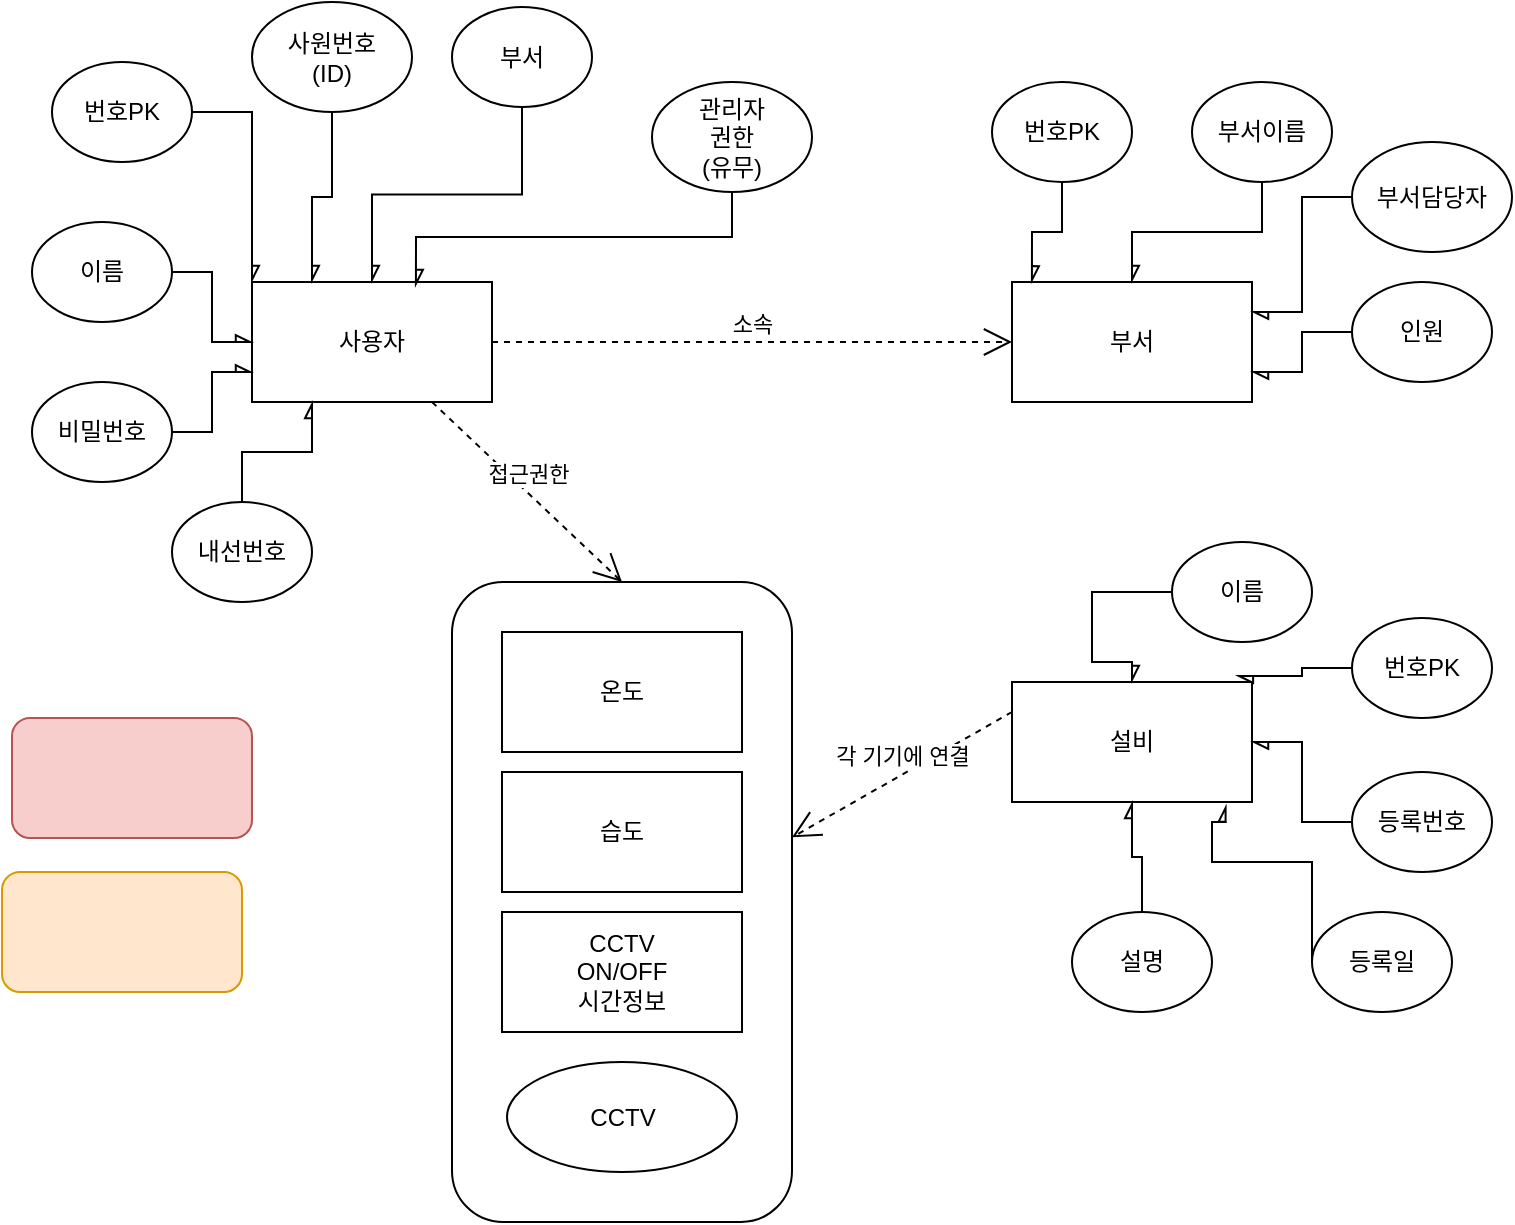 <mxfile version="16.5.6" type="github">
  <diagram id="prtHgNgQTEPvFCAcTncT" name="Page-1">
    <mxGraphModel dx="1038" dy="579" grid="1" gridSize="10" guides="1" tooltips="1" connect="1" arrows="1" fold="1" page="1" pageScale="1" pageWidth="827" pageHeight="1169" math="0" shadow="0">
      <root>
        <mxCell id="0" />
        <mxCell id="1" parent="0" />
        <mxCell id="oxoETkUWp5EvTvaoR21V-54" value="" style="rounded=1;whiteSpace=wrap;html=1;" parent="1" vertex="1">
          <mxGeometry x="240" y="310" width="170" height="320" as="geometry" />
        </mxCell>
        <mxCell id="oxoETkUWp5EvTvaoR21V-1" value="사용자" style="rounded=0;whiteSpace=wrap;html=1;" parent="1" vertex="1">
          <mxGeometry x="140" y="160" width="120" height="60" as="geometry" />
        </mxCell>
        <mxCell id="oxoETkUWp5EvTvaoR21V-10" style="edgeStyle=orthogonalEdgeStyle;rounded=0;orthogonalLoop=1;jettySize=auto;html=1;entryX=0;entryY=0;entryDx=0;entryDy=0;endArrow=async;endFill=0;" parent="1" source="oxoETkUWp5EvTvaoR21V-2" target="oxoETkUWp5EvTvaoR21V-1" edge="1">
          <mxGeometry relative="1" as="geometry" />
        </mxCell>
        <mxCell id="oxoETkUWp5EvTvaoR21V-2" value="번호PK" style="ellipse;whiteSpace=wrap;html=1;" parent="1" vertex="1">
          <mxGeometry x="40" y="50" width="70" height="50" as="geometry" />
        </mxCell>
        <mxCell id="oxoETkUWp5EvTvaoR21V-9" value="" style="edgeStyle=orthogonalEdgeStyle;rounded=0;orthogonalLoop=1;jettySize=auto;html=1;entryX=0.25;entryY=0;entryDx=0;entryDy=0;endArrow=async;endFill=0;" parent="1" source="oxoETkUWp5EvTvaoR21V-3" target="oxoETkUWp5EvTvaoR21V-1" edge="1">
          <mxGeometry relative="1" as="geometry" />
        </mxCell>
        <mxCell id="oxoETkUWp5EvTvaoR21V-3" value="사원번호 &lt;br&gt;(ID)" style="ellipse;whiteSpace=wrap;html=1;" parent="1" vertex="1">
          <mxGeometry x="140" y="20" width="80" height="55" as="geometry" />
        </mxCell>
        <mxCell id="oxoETkUWp5EvTvaoR21V-8" style="edgeStyle=orthogonalEdgeStyle;rounded=0;orthogonalLoop=1;jettySize=auto;html=1;endArrow=async;endFill=0;" parent="1" source="oxoETkUWp5EvTvaoR21V-4" target="oxoETkUWp5EvTvaoR21V-1" edge="1">
          <mxGeometry relative="1" as="geometry" />
        </mxCell>
        <mxCell id="oxoETkUWp5EvTvaoR21V-4" value="부서" style="ellipse;whiteSpace=wrap;html=1;" parent="1" vertex="1">
          <mxGeometry x="240" y="22.5" width="70" height="50" as="geometry" />
        </mxCell>
        <mxCell id="oxoETkUWp5EvTvaoR21V-5" value="관리자&lt;br&gt;권한&lt;br&gt;(유무)" style="ellipse;whiteSpace=wrap;html=1;" parent="1" vertex="1">
          <mxGeometry x="340" y="60" width="80" height="55" as="geometry" />
        </mxCell>
        <mxCell id="oxoETkUWp5EvTvaoR21V-11" style="edgeStyle=orthogonalEdgeStyle;rounded=0;orthogonalLoop=1;jettySize=auto;html=1;endArrow=async;endFill=0;entryX=0.683;entryY=0.033;entryDx=0;entryDy=0;entryPerimeter=0;exitX=0.5;exitY=1;exitDx=0;exitDy=0;" parent="1" source="oxoETkUWp5EvTvaoR21V-5" target="oxoETkUWp5EvTvaoR21V-1" edge="1">
          <mxGeometry relative="1" as="geometry">
            <mxPoint x="310" y="137.5" as="sourcePoint" />
            <mxPoint x="230" y="150" as="targetPoint" />
          </mxGeometry>
        </mxCell>
        <mxCell id="oxoETkUWp5EvTvaoR21V-13" value="부서" style="rounded=0;whiteSpace=wrap;html=1;" parent="1" vertex="1">
          <mxGeometry x="520" y="160" width="120" height="60" as="geometry" />
        </mxCell>
        <mxCell id="oxoETkUWp5EvTvaoR21V-14" value="설비" style="rounded=0;whiteSpace=wrap;html=1;" parent="1" vertex="1">
          <mxGeometry x="520" y="360" width="120" height="60" as="geometry" />
        </mxCell>
        <mxCell id="oxoETkUWp5EvTvaoR21V-57" value="" style="edgeStyle=orthogonalEdgeStyle;rounded=0;orthogonalLoop=1;jettySize=auto;html=1;endArrow=async;endFill=0;entryX=0.937;entryY=-0.05;entryDx=0;entryDy=0;entryPerimeter=0;" parent="1" source="oxoETkUWp5EvTvaoR21V-15" target="oxoETkUWp5EvTvaoR21V-14" edge="1">
          <mxGeometry relative="1" as="geometry" />
        </mxCell>
        <mxCell id="oxoETkUWp5EvTvaoR21V-15" value="번호PK" style="ellipse;whiteSpace=wrap;html=1;" parent="1" vertex="1">
          <mxGeometry x="690" y="328" width="70" height="50" as="geometry" />
        </mxCell>
        <mxCell id="oxoETkUWp5EvTvaoR21V-16" value="CCTV" style="ellipse;whiteSpace=wrap;html=1;" parent="1" vertex="1">
          <mxGeometry x="267.5" y="550" width="115" height="55" as="geometry" />
        </mxCell>
        <mxCell id="oxoETkUWp5EvTvaoR21V-58" value="" style="edgeStyle=orthogonalEdgeStyle;rounded=0;orthogonalLoop=1;jettySize=auto;html=1;endArrow=async;endFill=0;" parent="1" source="oxoETkUWp5EvTvaoR21V-20" target="oxoETkUWp5EvTvaoR21V-14" edge="1">
          <mxGeometry relative="1" as="geometry" />
        </mxCell>
        <mxCell id="oxoETkUWp5EvTvaoR21V-20" value="등록번호" style="ellipse;whiteSpace=wrap;html=1;" parent="1" vertex="1">
          <mxGeometry x="690" y="405" width="70" height="50" as="geometry" />
        </mxCell>
        <mxCell id="oxoETkUWp5EvTvaoR21V-60" value="" style="edgeStyle=orthogonalEdgeStyle;rounded=0;orthogonalLoop=1;jettySize=auto;html=1;endArrow=async;endFill=0;" parent="1" source="oxoETkUWp5EvTvaoR21V-23" target="oxoETkUWp5EvTvaoR21V-14" edge="1">
          <mxGeometry relative="1" as="geometry" />
        </mxCell>
        <mxCell id="oxoETkUWp5EvTvaoR21V-23" value="설명" style="ellipse;whiteSpace=wrap;html=1;" parent="1" vertex="1">
          <mxGeometry x="550" y="475" width="70" height="50" as="geometry" />
        </mxCell>
        <mxCell id="oxoETkUWp5EvTvaoR21V-59" value="" style="edgeStyle=orthogonalEdgeStyle;rounded=0;orthogonalLoop=1;jettySize=auto;html=1;endArrow=async;endFill=0;entryX=0.89;entryY=1.03;entryDx=0;entryDy=0;entryPerimeter=0;" parent="1" source="oxoETkUWp5EvTvaoR21V-24" target="oxoETkUWp5EvTvaoR21V-14" edge="1">
          <mxGeometry relative="1" as="geometry">
            <Array as="points">
              <mxPoint x="670" y="450" />
              <mxPoint x="620" y="450" />
              <mxPoint x="620" y="430" />
              <mxPoint x="627" y="430" />
            </Array>
          </mxGeometry>
        </mxCell>
        <mxCell id="oxoETkUWp5EvTvaoR21V-24" value="등록일" style="ellipse;whiteSpace=wrap;html=1;" parent="1" vertex="1">
          <mxGeometry x="670" y="475" width="70" height="50" as="geometry" />
        </mxCell>
        <mxCell id="oxoETkUWp5EvTvaoR21V-27" style="edgeStyle=orthogonalEdgeStyle;rounded=0;orthogonalLoop=1;jettySize=auto;html=1;entryX=0.25;entryY=1;entryDx=0;entryDy=0;endArrow=async;endFill=0;" parent="1" source="oxoETkUWp5EvTvaoR21V-25" target="oxoETkUWp5EvTvaoR21V-1" edge="1">
          <mxGeometry relative="1" as="geometry" />
        </mxCell>
        <mxCell id="oxoETkUWp5EvTvaoR21V-25" value="내선번호" style="ellipse;whiteSpace=wrap;html=1;" parent="1" vertex="1">
          <mxGeometry x="100" y="270" width="70" height="50" as="geometry" />
        </mxCell>
        <mxCell id="oxoETkUWp5EvTvaoR21V-40" value="" style="edgeStyle=orthogonalEdgeStyle;rounded=0;orthogonalLoop=1;jettySize=auto;html=1;endArrow=async;endFill=0;entryX=0.083;entryY=0.003;entryDx=0;entryDy=0;entryPerimeter=0;" parent="1" source="oxoETkUWp5EvTvaoR21V-29" target="oxoETkUWp5EvTvaoR21V-13" edge="1">
          <mxGeometry relative="1" as="geometry" />
        </mxCell>
        <mxCell id="oxoETkUWp5EvTvaoR21V-29" value="번호PK" style="ellipse;whiteSpace=wrap;html=1;" parent="1" vertex="1">
          <mxGeometry x="510" y="60" width="70" height="50" as="geometry" />
        </mxCell>
        <mxCell id="oxoETkUWp5EvTvaoR21V-43" style="edgeStyle=orthogonalEdgeStyle;rounded=0;orthogonalLoop=1;jettySize=auto;html=1;entryX=1;entryY=0.25;entryDx=0;entryDy=0;endArrow=async;endFill=0;" parent="1" source="oxoETkUWp5EvTvaoR21V-30" target="oxoETkUWp5EvTvaoR21V-13" edge="1">
          <mxGeometry relative="1" as="geometry" />
        </mxCell>
        <mxCell id="oxoETkUWp5EvTvaoR21V-30" value="부서담당자" style="ellipse;whiteSpace=wrap;html=1;" parent="1" vertex="1">
          <mxGeometry x="690" y="90" width="80" height="55" as="geometry" />
        </mxCell>
        <mxCell id="oxoETkUWp5EvTvaoR21V-41" value="" style="edgeStyle=orthogonalEdgeStyle;rounded=0;orthogonalLoop=1;jettySize=auto;html=1;endArrow=async;endFill=0;" parent="1" source="oxoETkUWp5EvTvaoR21V-34" target="oxoETkUWp5EvTvaoR21V-13" edge="1">
          <mxGeometry relative="1" as="geometry" />
        </mxCell>
        <mxCell id="oxoETkUWp5EvTvaoR21V-34" value="부서이름" style="ellipse;whiteSpace=wrap;html=1;" parent="1" vertex="1">
          <mxGeometry x="610" y="60" width="70" height="50" as="geometry" />
        </mxCell>
        <mxCell id="oxoETkUWp5EvTvaoR21V-44" style="edgeStyle=orthogonalEdgeStyle;rounded=0;orthogonalLoop=1;jettySize=auto;html=1;entryX=1;entryY=0.75;entryDx=0;entryDy=0;endArrow=async;endFill=0;" parent="1" source="oxoETkUWp5EvTvaoR21V-35" target="oxoETkUWp5EvTvaoR21V-13" edge="1">
          <mxGeometry relative="1" as="geometry" />
        </mxCell>
        <mxCell id="oxoETkUWp5EvTvaoR21V-35" value="인원" style="ellipse;whiteSpace=wrap;html=1;" parent="1" vertex="1">
          <mxGeometry x="690" y="160" width="70" height="50" as="geometry" />
        </mxCell>
        <mxCell id="oxoETkUWp5EvTvaoR21V-61" value="" style="edgeStyle=orthogonalEdgeStyle;rounded=0;orthogonalLoop=1;jettySize=auto;html=1;endArrow=async;endFill=0;" parent="1" source="oxoETkUWp5EvTvaoR21V-36" target="oxoETkUWp5EvTvaoR21V-1" edge="1">
          <mxGeometry relative="1" as="geometry" />
        </mxCell>
        <mxCell id="oxoETkUWp5EvTvaoR21V-36" value="이름" style="ellipse;whiteSpace=wrap;html=1;" parent="1" vertex="1">
          <mxGeometry x="30" y="130" width="70" height="50" as="geometry" />
        </mxCell>
        <mxCell id="oxoETkUWp5EvTvaoR21V-56" style="edgeStyle=orthogonalEdgeStyle;rounded=0;orthogonalLoop=1;jettySize=auto;html=1;entryX=0.5;entryY=0;entryDx=0;entryDy=0;endArrow=async;endFill=0;" parent="1" source="oxoETkUWp5EvTvaoR21V-37" target="oxoETkUWp5EvTvaoR21V-14" edge="1">
          <mxGeometry relative="1" as="geometry">
            <Array as="points">
              <mxPoint x="560" y="315" />
              <mxPoint x="560" y="350" />
              <mxPoint x="580" y="350" />
            </Array>
          </mxGeometry>
        </mxCell>
        <mxCell id="oxoETkUWp5EvTvaoR21V-37" value="이름" style="ellipse;whiteSpace=wrap;html=1;" parent="1" vertex="1">
          <mxGeometry x="600" y="290" width="70" height="50" as="geometry" />
        </mxCell>
        <mxCell id="oxoETkUWp5EvTvaoR21V-51" value="온도" style="rounded=0;whiteSpace=wrap;html=1;" parent="1" vertex="1">
          <mxGeometry x="265" y="335" width="120" height="60" as="geometry" />
        </mxCell>
        <mxCell id="oxoETkUWp5EvTvaoR21V-52" value="습도" style="rounded=0;whiteSpace=wrap;html=1;" parent="1" vertex="1">
          <mxGeometry x="265" y="405" width="120" height="60" as="geometry" />
        </mxCell>
        <mxCell id="oxoETkUWp5EvTvaoR21V-53" value="CCTV&lt;br&gt;ON/OFF&lt;br&gt;시간정보" style="rounded=0;whiteSpace=wrap;html=1;" parent="1" vertex="1">
          <mxGeometry x="265" y="475" width="120" height="60" as="geometry" />
        </mxCell>
        <mxCell id="oxoETkUWp5EvTvaoR21V-62" value="" style="edgeStyle=orthogonalEdgeStyle;rounded=0;orthogonalLoop=1;jettySize=auto;html=1;endArrow=async;endFill=0;entryX=0;entryY=0.75;entryDx=0;entryDy=0;" parent="1" source="oxoETkUWp5EvTvaoR21V-55" target="oxoETkUWp5EvTvaoR21V-1" edge="1">
          <mxGeometry relative="1" as="geometry" />
        </mxCell>
        <mxCell id="oxoETkUWp5EvTvaoR21V-55" value="비밀번호" style="ellipse;whiteSpace=wrap;html=1;" parent="1" vertex="1">
          <mxGeometry x="30" y="210" width="70" height="50" as="geometry" />
        </mxCell>
        <mxCell id="oxoETkUWp5EvTvaoR21V-63" value="접근권한" style="edgeStyle=none;html=1;endArrow=open;endSize=12;dashed=1;verticalAlign=bottom;rounded=0;exitX=0.75;exitY=1;exitDx=0;exitDy=0;entryX=0.5;entryY=0;entryDx=0;entryDy=0;" parent="1" source="oxoETkUWp5EvTvaoR21V-1" target="oxoETkUWp5EvTvaoR21V-54" edge="1">
          <mxGeometry width="160" relative="1" as="geometry">
            <mxPoint x="380" y="300" as="sourcePoint" />
            <mxPoint x="540" y="300" as="targetPoint" />
          </mxGeometry>
        </mxCell>
        <mxCell id="oxoETkUWp5EvTvaoR21V-64" value="소속" style="edgeStyle=none;html=1;endArrow=open;endSize=12;dashed=1;verticalAlign=bottom;rounded=0;entryX=0;entryY=0.5;entryDx=0;entryDy=0;" parent="1" target="oxoETkUWp5EvTvaoR21V-13" edge="1">
          <mxGeometry width="160" relative="1" as="geometry">
            <mxPoint x="260" y="190" as="sourcePoint" />
            <mxPoint x="420" y="190" as="targetPoint" />
          </mxGeometry>
        </mxCell>
        <mxCell id="oxoETkUWp5EvTvaoR21V-65" value="각 기기에 연결" style="edgeStyle=none;html=1;endArrow=open;endSize=12;dashed=1;verticalAlign=bottom;rounded=0;exitX=0;exitY=0.25;exitDx=0;exitDy=0;entryX=1;entryY=0.399;entryDx=0;entryDy=0;entryPerimeter=0;" parent="1" source="oxoETkUWp5EvTvaoR21V-14" target="oxoETkUWp5EvTvaoR21V-54" edge="1">
          <mxGeometry width="160" relative="1" as="geometry">
            <mxPoint x="380" y="300" as="sourcePoint" />
            <mxPoint x="540" y="300" as="targetPoint" />
          </mxGeometry>
        </mxCell>
        <mxCell id="vBmtWIqBecD9uURyS4rT-1" value="" style="rounded=1;whiteSpace=wrap;html=1;fillColor=#ffe6cc;strokeColor=#d79b00;" vertex="1" parent="1">
          <mxGeometry x="15" y="455" width="120" height="60" as="geometry" />
        </mxCell>
        <mxCell id="vBmtWIqBecD9uURyS4rT-2" value="" style="rounded=1;whiteSpace=wrap;html=1;fillColor=#f8cecc;strokeColor=#b85450;" vertex="1" parent="1">
          <mxGeometry x="20" y="378" width="120" height="60" as="geometry" />
        </mxCell>
      </root>
    </mxGraphModel>
  </diagram>
</mxfile>
